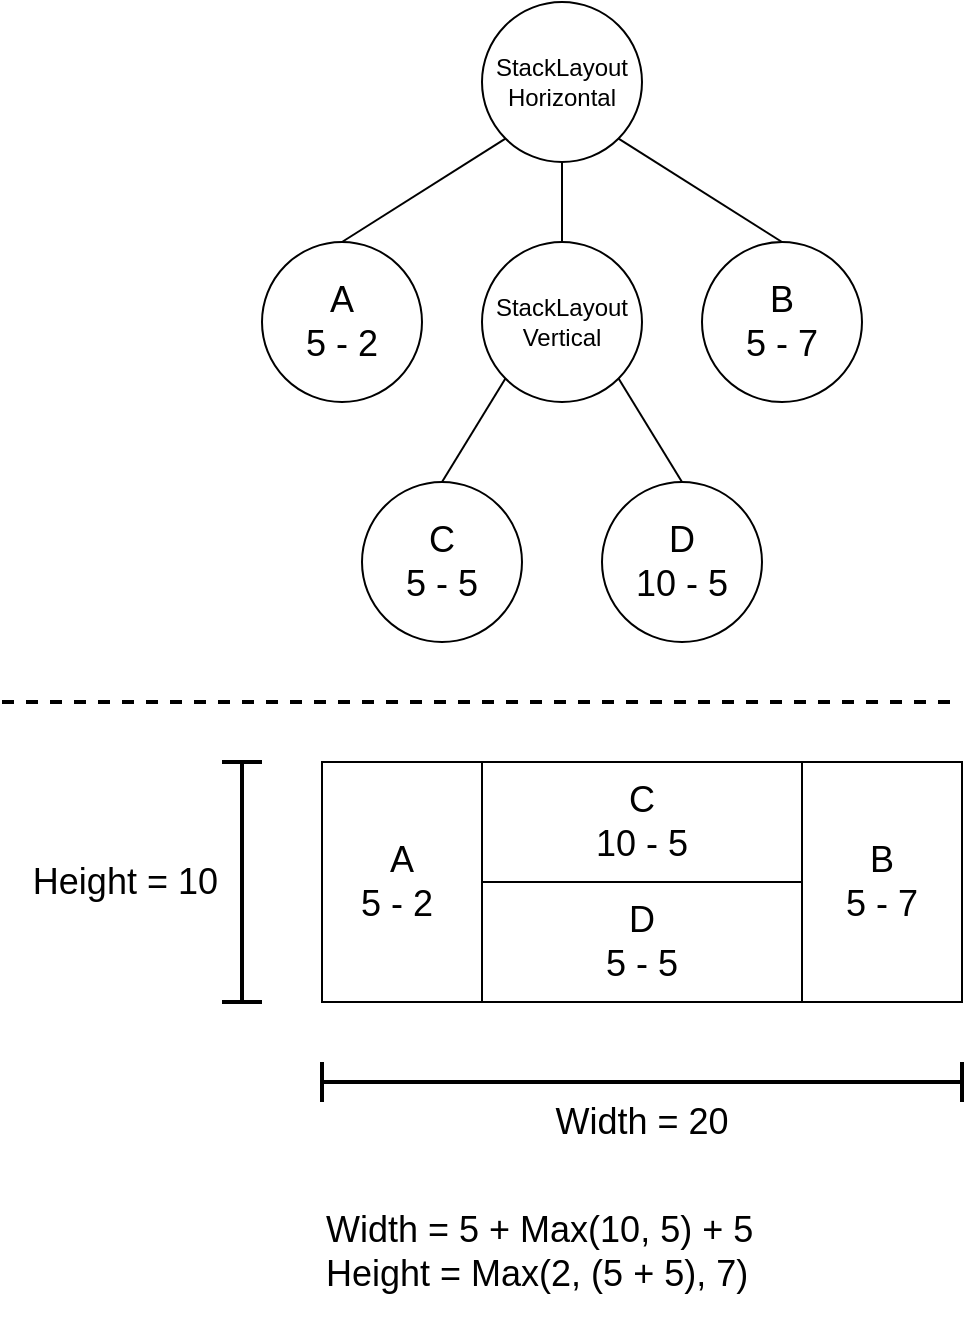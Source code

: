 <mxfile version="15.4.0" type="device" pages="2"><diagram id="5mb2TCkBTTeCd1_LGGMb" name="Page-1"><mxGraphModel dx="1667" dy="1018" grid="1" gridSize="10" guides="1" tooltips="1" connect="1" arrows="1" fold="1" page="1" pageScale="1" pageWidth="850" pageHeight="1100" math="0" shadow="0"><root><mxCell id="0"/><mxCell id="1" parent="0"/><mxCell id="4pKus3XEOzbER6X0dDvj-5" value="A&lt;br&gt;5 - 2&amp;nbsp;" style="rounded=0;whiteSpace=wrap;html=1;fontSize=18;" parent="1" vertex="1"><mxGeometry x="240" y="620" width="80" height="120" as="geometry"/></mxCell><mxCell id="4pKus3XEOzbER6X0dDvj-6" value="C&lt;br&gt;10 - 5" style="rounded=0;whiteSpace=wrap;html=1;fontSize=18;" parent="1" vertex="1"><mxGeometry x="320" y="620" width="160" height="60" as="geometry"/></mxCell><mxCell id="4pKus3XEOzbER6X0dDvj-7" value="D&lt;br&gt;5 - 5" style="rounded=0;whiteSpace=wrap;html=1;fontSize=18;" parent="1" vertex="1"><mxGeometry x="320" y="680" width="160" height="60" as="geometry"/></mxCell><mxCell id="4pKus3XEOzbER6X0dDvj-8" value="B&lt;br&gt;5 - 7" style="rounded=0;whiteSpace=wrap;html=1;fontSize=18;" parent="1" vertex="1"><mxGeometry x="480" y="620" width="80" height="120" as="geometry"/></mxCell><mxCell id="4pKus3XEOzbER6X0dDvj-9" value="" style="endArrow=none;html=1;fontSize=18;strokeWidth=2;" parent="1" edge="1"><mxGeometry width="50" height="50" relative="1" as="geometry"><mxPoint x="240" y="780" as="sourcePoint"/><mxPoint x="560" y="780" as="targetPoint"/></mxGeometry></mxCell><mxCell id="4pKus3XEOzbER6X0dDvj-10" value="" style="endArrow=none;html=1;fontSize=18;strokeWidth=2;" parent="1" edge="1"><mxGeometry width="50" height="50" relative="1" as="geometry"><mxPoint x="560" y="790" as="sourcePoint"/><mxPoint x="560" y="770" as="targetPoint"/></mxGeometry></mxCell><mxCell id="4pKus3XEOzbER6X0dDvj-11" value="" style="endArrow=none;html=1;fontSize=18;strokeWidth=2;" parent="1" edge="1"><mxGeometry width="50" height="50" relative="1" as="geometry"><mxPoint x="240" y="790" as="sourcePoint"/><mxPoint x="240" y="770" as="targetPoint"/></mxGeometry></mxCell><mxCell id="4pKus3XEOzbER6X0dDvj-12" value="Width = 20" style="text;html=1;strokeColor=none;fillColor=none;align=center;verticalAlign=middle;whiteSpace=wrap;rounded=0;fontSize=18;" parent="1" vertex="1"><mxGeometry x="240" y="790" width="320" height="20" as="geometry"/></mxCell><mxCell id="4pKus3XEOzbER6X0dDvj-13" value="" style="endArrow=none;html=1;fontSize=18;strokeWidth=2;" parent="1" edge="1"><mxGeometry width="50" height="50" relative="1" as="geometry"><mxPoint x="200" y="620" as="sourcePoint"/><mxPoint x="200" y="740" as="targetPoint"/></mxGeometry></mxCell><mxCell id="4pKus3XEOzbER6X0dDvj-14" value="" style="endArrow=none;html=1;fontSize=18;strokeWidth=2;" parent="1" edge="1"><mxGeometry width="50" height="50" relative="1" as="geometry"><mxPoint x="190" y="620" as="sourcePoint"/><mxPoint x="210" y="620" as="targetPoint"/></mxGeometry></mxCell><mxCell id="4pKus3XEOzbER6X0dDvj-15" value="" style="endArrow=none;html=1;fontSize=18;strokeWidth=2;" parent="1" edge="1"><mxGeometry width="50" height="50" relative="1" as="geometry"><mxPoint x="210" y="740" as="sourcePoint"/><mxPoint x="190" y="740" as="targetPoint"/></mxGeometry></mxCell><mxCell id="4pKus3XEOzbER6X0dDvj-16" value="" style="endArrow=none;html=1;fontSize=18;strokeWidth=2;dashed=1;" parent="1" edge="1"><mxGeometry width="50" height="50" relative="1" as="geometry"><mxPoint x="80" y="590" as="sourcePoint"/><mxPoint x="560" y="590" as="targetPoint"/></mxGeometry></mxCell><mxCell id="4pKus3XEOzbER6X0dDvj-17" value="Height = 10" style="text;html=1;strokeColor=none;fillColor=none;align=right;verticalAlign=middle;whiteSpace=wrap;rounded=0;fontSize=18;" parent="1" vertex="1"><mxGeometry x="90" y="665" width="100" height="30" as="geometry"/></mxCell><mxCell id="4pKus3XEOzbER6X0dDvj-20" value="&lt;p style=&quot;line-height: 120%&quot;&gt;Width = 5 + Max(10, 5) + 5&lt;br&gt;Height =&amp;nbsp;&lt;span&gt;Max(2, (5 + 5), 7)&lt;/span&gt;&lt;/p&gt;" style="text;html=1;strokeColor=none;fillColor=none;align=left;verticalAlign=middle;whiteSpace=wrap;rounded=0;fontSize=18;labelPosition=center;verticalLabelPosition=middle;" parent="1" vertex="1"><mxGeometry x="240" y="840" width="250" height="50" as="geometry"/></mxCell><mxCell id="yvrfUNAw9kLvGvY3xda1-1" value="StackLayout&lt;br&gt;Horizontal" style="ellipse;whiteSpace=wrap;html=1;aspect=fixed;" vertex="1" parent="1"><mxGeometry x="320" y="240" width="80" height="80" as="geometry"/></mxCell><mxCell id="yvrfUNAw9kLvGvY3xda1-2" value="&lt;span style=&quot;font-size: 18px&quot;&gt;A&lt;br&gt;5 - 2&lt;/span&gt;" style="ellipse;whiteSpace=wrap;html=1;aspect=fixed;" vertex="1" parent="1"><mxGeometry x="210" y="360" width="80" height="80" as="geometry"/></mxCell><mxCell id="yvrfUNAw9kLvGvY3xda1-3" value="StackLayout&lt;br&gt;Vertical" style="ellipse;whiteSpace=wrap;html=1;aspect=fixed;" vertex="1" parent="1"><mxGeometry x="320" y="360" width="80" height="80" as="geometry"/></mxCell><mxCell id="yvrfUNAw9kLvGvY3xda1-4" value="&lt;span style=&quot;font-size: 18px&quot;&gt;B&lt;br&gt;5 - 7&lt;/span&gt;" style="ellipse;whiteSpace=wrap;html=1;aspect=fixed;" vertex="1" parent="1"><mxGeometry x="430" y="360" width="80" height="80" as="geometry"/></mxCell><mxCell id="yvrfUNAw9kLvGvY3xda1-5" value="&lt;span style=&quot;font-size: 18px&quot;&gt;D&lt;br&gt;10 - 5&lt;/span&gt;" style="ellipse;whiteSpace=wrap;html=1;aspect=fixed;" vertex="1" parent="1"><mxGeometry x="380" y="480" width="80" height="80" as="geometry"/></mxCell><mxCell id="yvrfUNAw9kLvGvY3xda1-6" value="&lt;span style=&quot;font-size: 18px&quot;&gt;C&lt;br&gt;5 - 5&lt;/span&gt;" style="ellipse;whiteSpace=wrap;html=1;aspect=fixed;" vertex="1" parent="1"><mxGeometry x="260" y="480" width="80" height="80" as="geometry"/></mxCell><mxCell id="yvrfUNAw9kLvGvY3xda1-8" value="" style="endArrow=none;html=1;rounded=0;exitX=0;exitY=1;exitDx=0;exitDy=0;entryX=0.5;entryY=0;entryDx=0;entryDy=0;" edge="1" parent="1" source="yvrfUNAw9kLvGvY3xda1-1" target="yvrfUNAw9kLvGvY3xda1-2"><mxGeometry width="50" height="50" relative="1" as="geometry"><mxPoint x="260" y="330" as="sourcePoint"/><mxPoint x="230" y="280" as="targetPoint"/></mxGeometry></mxCell><mxCell id="yvrfUNAw9kLvGvY3xda1-9" value="" style="endArrow=none;html=1;rounded=0;exitX=0.5;exitY=1;exitDx=0;exitDy=0;entryX=0.5;entryY=0;entryDx=0;entryDy=0;" edge="1" parent="1" source="yvrfUNAw9kLvGvY3xda1-1" target="yvrfUNAw9kLvGvY3xda1-3"><mxGeometry width="50" height="50" relative="1" as="geometry"><mxPoint x="341.716" y="298.284" as="sourcePoint"/><mxPoint x="250.0" y="370" as="targetPoint"/></mxGeometry></mxCell><mxCell id="yvrfUNAw9kLvGvY3xda1-10" value="" style="endArrow=none;html=1;rounded=0;exitX=1;exitY=1;exitDx=0;exitDy=0;entryX=0.5;entryY=0;entryDx=0;entryDy=0;" edge="1" parent="1" source="yvrfUNAw9kLvGvY3xda1-1" target="yvrfUNAw9kLvGvY3xda1-4"><mxGeometry width="50" height="50" relative="1" as="geometry"><mxPoint x="351.716" y="308.284" as="sourcePoint"/><mxPoint x="260.0" y="380" as="targetPoint"/></mxGeometry></mxCell><mxCell id="yvrfUNAw9kLvGvY3xda1-11" value="" style="endArrow=none;html=1;rounded=0;exitX=0;exitY=1;exitDx=0;exitDy=0;entryX=0.5;entryY=0;entryDx=0;entryDy=0;" edge="1" parent="1" source="yvrfUNAw9kLvGvY3xda1-3" target="yvrfUNAw9kLvGvY3xda1-6"><mxGeometry width="50" height="50" relative="1" as="geometry"><mxPoint x="341.716" y="298.284" as="sourcePoint"/><mxPoint x="250.0" y="370" as="targetPoint"/></mxGeometry></mxCell><mxCell id="yvrfUNAw9kLvGvY3xda1-12" value="" style="endArrow=none;html=1;rounded=0;exitX=1;exitY=1;exitDx=0;exitDy=0;entryX=0.5;entryY=0;entryDx=0;entryDy=0;" edge="1" parent="1" source="yvrfUNAw9kLvGvY3xda1-3" target="yvrfUNAw9kLvGvY3xda1-5"><mxGeometry width="50" height="50" relative="1" as="geometry"><mxPoint x="351.716" y="308.284" as="sourcePoint"/><mxPoint x="260.0" y="380" as="targetPoint"/></mxGeometry></mxCell></root></mxGraphModel></diagram><diagram id="K4CCbS5JcGyc7SHc5cRQ" name="Page-2"><mxGraphModel dx="1143" dy="698" grid="1" gridSize="10" guides="1" tooltips="1" connect="1" arrows="1" fold="1" page="1" pageScale="1" pageWidth="850" pageHeight="1100" math="0" shadow="0"><root><mxCell id="kpt2kYzFpeV1WhVgiwZJ-0"/><mxCell id="kpt2kYzFpeV1WhVgiwZJ-1" parent="kpt2kYzFpeV1WhVgiwZJ-0"/><mxCell id="kpt2kYzFpeV1WhVgiwZJ-2" value="StackLayout" style="ellipse;whiteSpace=wrap;html=1;aspect=fixed;" vertex="1" parent="kpt2kYzFpeV1WhVgiwZJ-1"><mxGeometry x="340" y="400" width="80" height="80" as="geometry"/></mxCell><mxCell id="kpt2kYzFpeV1WhVgiwZJ-3" value="A" style="ellipse;whiteSpace=wrap;html=1;aspect=fixed;" vertex="1" parent="kpt2kYzFpeV1WhVgiwZJ-1"><mxGeometry x="280" y="520" width="80" height="80" as="geometry"/></mxCell><mxCell id="kpt2kYzFpeV1WhVgiwZJ-4" value="B" style="ellipse;whiteSpace=wrap;html=1;aspect=fixed;" vertex="1" parent="kpt2kYzFpeV1WhVgiwZJ-1"><mxGeometry x="400" y="520" width="80" height="80" as="geometry"/></mxCell><mxCell id="kpt2kYzFpeV1WhVgiwZJ-5" value="" style="endArrow=none;html=1;rounded=0;entryX=0;entryY=1;entryDx=0;entryDy=0;exitX=0.5;exitY=0;exitDx=0;exitDy=0;" edge="1" parent="kpt2kYzFpeV1WhVgiwZJ-1" source="kpt2kYzFpeV1WhVgiwZJ-3" target="kpt2kYzFpeV1WhVgiwZJ-2"><mxGeometry width="50" height="50" relative="1" as="geometry"><mxPoint x="380" y="570" as="sourcePoint"/><mxPoint x="430" y="520" as="targetPoint"/></mxGeometry></mxCell><mxCell id="kpt2kYzFpeV1WhVgiwZJ-6" value="" style="endArrow=none;html=1;rounded=0;entryX=1;entryY=1;entryDx=0;entryDy=0;exitX=0.5;exitY=0;exitDx=0;exitDy=0;" edge="1" parent="kpt2kYzFpeV1WhVgiwZJ-1" source="kpt2kYzFpeV1WhVgiwZJ-4" target="kpt2kYzFpeV1WhVgiwZJ-2"><mxGeometry width="50" height="50" relative="1" as="geometry"><mxPoint x="330" y="530" as="sourcePoint"/><mxPoint x="361.716" y="478.284" as="targetPoint"/></mxGeometry></mxCell><mxCell id="Z7Mkig3ndAUtS_8F35i1-2" value="Measure 2" style="ellipse;whiteSpace=wrap;html=1;fontSize=9;" vertex="1" parent="kpt2kYzFpeV1WhVgiwZJ-1"><mxGeometry x="330" y="520" width="60" height="30" as="geometry"/></mxCell><mxCell id="Z7Mkig3ndAUtS_8F35i1-3" value="Measure 1" style="ellipse;whiteSpace=wrap;html=1;fontSize=9;" vertex="1" parent="kpt2kYzFpeV1WhVgiwZJ-1"><mxGeometry x="400" y="400" width="60" height="30" as="geometry"/></mxCell><mxCell id="Z7Mkig3ndAUtS_8F35i1-5" value="Measure 3" style="ellipse;whiteSpace=wrap;html=1;fontSize=9;" vertex="1" parent="kpt2kYzFpeV1WhVgiwZJ-1"><mxGeometry x="450" y="520" width="60" height="30" as="geometry"/></mxCell><mxCell id="Z7Mkig3ndAUtS_8F35i1-6" value="" style="endArrow=none;html=1;rounded=0;fontSize=9;dashed=1;" edge="1" parent="kpt2kYzFpeV1WhVgiwZJ-1"><mxGeometry width="50" height="50" relative="1" as="geometry"><mxPoint x="240" y="640" as="sourcePoint"/><mxPoint x="520.571" y="640" as="targetPoint"/></mxGeometry></mxCell><mxCell id="Z7Mkig3ndAUtS_8F35i1-7" value="StackLayout" style="whiteSpace=wrap;html=1;aspect=fixed;fontSize=9;" vertex="1" parent="kpt2kYzFpeV1WhVgiwZJ-1"><mxGeometry x="340" y="680" width="80" height="80" as="geometry"/></mxCell><mxCell id="Z7Mkig3ndAUtS_8F35i1-8" value="Click event" style="ellipse;whiteSpace=wrap;html=1;fontSize=9;" vertex="1" parent="kpt2kYzFpeV1WhVgiwZJ-1"><mxGeometry x="410" y="680" width="60" height="30" as="geometry"/></mxCell><mxCell id="Z7Mkig3ndAUtS_8F35i1-9" value="A" style="ellipse;whiteSpace=wrap;html=1;aspect=fixed;" vertex="1" parent="kpt2kYzFpeV1WhVgiwZJ-1"><mxGeometry x="280" y="800" width="80" height="80" as="geometry"/></mxCell><mxCell id="Z7Mkig3ndAUtS_8F35i1-10" value="B" style="ellipse;whiteSpace=wrap;html=1;aspect=fixed;" vertex="1" parent="kpt2kYzFpeV1WhVgiwZJ-1"><mxGeometry x="400" y="800" width="80" height="80" as="geometry"/></mxCell><mxCell id="Z7Mkig3ndAUtS_8F35i1-11" value="Measure 2" style="ellipse;whiteSpace=wrap;html=1;fontSize=9;" vertex="1" parent="kpt2kYzFpeV1WhVgiwZJ-1"><mxGeometry x="330" y="800" width="60" height="30" as="geometry"/></mxCell><mxCell id="Z7Mkig3ndAUtS_8F35i1-12" value="Measure 3" style="ellipse;whiteSpace=wrap;html=1;fontSize=9;" vertex="1" parent="kpt2kYzFpeV1WhVgiwZJ-1"><mxGeometry x="450" y="800" width="60" height="30" as="geometry"/></mxCell><mxCell id="Z7Mkig3ndAUtS_8F35i1-13" value="" style="endArrow=none;html=1;rounded=0;entryX=0.25;entryY=1;entryDx=0;entryDy=0;exitX=0.5;exitY=0;exitDx=0;exitDy=0;" edge="1" parent="kpt2kYzFpeV1WhVgiwZJ-1" source="Z7Mkig3ndAUtS_8F35i1-9" target="Z7Mkig3ndAUtS_8F35i1-7"><mxGeometry width="50" height="50" relative="1" as="geometry"><mxPoint x="330" y="530" as="sourcePoint"/><mxPoint x="361.716" y="478.284" as="targetPoint"/></mxGeometry></mxCell><mxCell id="Z7Mkig3ndAUtS_8F35i1-14" value="" style="endArrow=none;html=1;rounded=0;entryX=0.75;entryY=1;entryDx=0;entryDy=0;exitX=0.5;exitY=0;exitDx=0;exitDy=0;" edge="1" parent="kpt2kYzFpeV1WhVgiwZJ-1" source="Z7Mkig3ndAUtS_8F35i1-10" target="Z7Mkig3ndAUtS_8F35i1-7"><mxGeometry width="50" height="50" relative="1" as="geometry"><mxPoint x="330" y="810" as="sourcePoint"/><mxPoint x="370" y="770" as="targetPoint"/></mxGeometry></mxCell><mxCell id="Z7Mkig3ndAUtS_8F35i1-15" value="" style="endArrow=none;html=1;rounded=0;fontSize=9;dashed=1;" edge="1" parent="kpt2kYzFpeV1WhVgiwZJ-1"><mxGeometry width="50" height="50" relative="1" as="geometry"><mxPoint x="239.71" y="940" as="sourcePoint"/><mxPoint x="520.281" y="940" as="targetPoint"/></mxGeometry></mxCell><mxCell id="Z7Mkig3ndAUtS_8F35i1-24" value="A" style="rounded=0;whiteSpace=wrap;html=1;fontSize=9;" vertex="1" parent="kpt2kYzFpeV1WhVgiwZJ-1"><mxGeometry x="280" y="990" width="120" height="80" as="geometry"/></mxCell><mxCell id="Z7Mkig3ndAUtS_8F35i1-25" value="B" style="rounded=0;whiteSpace=wrap;html=1;fontSize=9;" vertex="1" parent="kpt2kYzFpeV1WhVgiwZJ-1"><mxGeometry x="400" y="990" width="40" height="80" as="geometry"/></mxCell><mxCell id="Z7Mkig3ndAUtS_8F35i1-26" value="Click event" style="ellipse;whiteSpace=wrap;html=1;fontSize=9;" vertex="1" parent="kpt2kYzFpeV1WhVgiwZJ-1"><mxGeometry x="340" y="970" width="60" height="30" as="geometry"/></mxCell><mxCell id="Z7Mkig3ndAUtS_8F35i1-27" value="" style="endArrow=none;html=1;rounded=0;fontSize=9;dashed=1;" edge="1" parent="kpt2kYzFpeV1WhVgiwZJ-1"><mxGeometry width="50" height="50" relative="1" as="geometry"><mxPoint x="239.71" y="1120" as="sourcePoint"/><mxPoint x="520.281" y="1120" as="targetPoint"/></mxGeometry></mxCell><mxCell id="Z7Mkig3ndAUtS_8F35i1-28" value="A" style="rounded=0;whiteSpace=wrap;html=1;fontSize=9;" vertex="1" parent="kpt2kYzFpeV1WhVgiwZJ-1"><mxGeometry x="280" y="1170" width="120" height="80" as="geometry"/></mxCell><mxCell id="Z7Mkig3ndAUtS_8F35i1-29" value="B" style="rounded=0;whiteSpace=wrap;html=1;fontSize=9;" vertex="1" parent="kpt2kYzFpeV1WhVgiwZJ-1"><mxGeometry x="400" y="1170" width="40" height="80" as="geometry"/></mxCell><mxCell id="Z7Mkig3ndAUtS_8F35i1-30" value="Click event" style="ellipse;whiteSpace=wrap;html=1;fontSize=9;" vertex="1" parent="kpt2kYzFpeV1WhVgiwZJ-1"><mxGeometry x="420" y="1150" width="60" height="30" as="geometry"/></mxCell></root></mxGraphModel></diagram></mxfile>